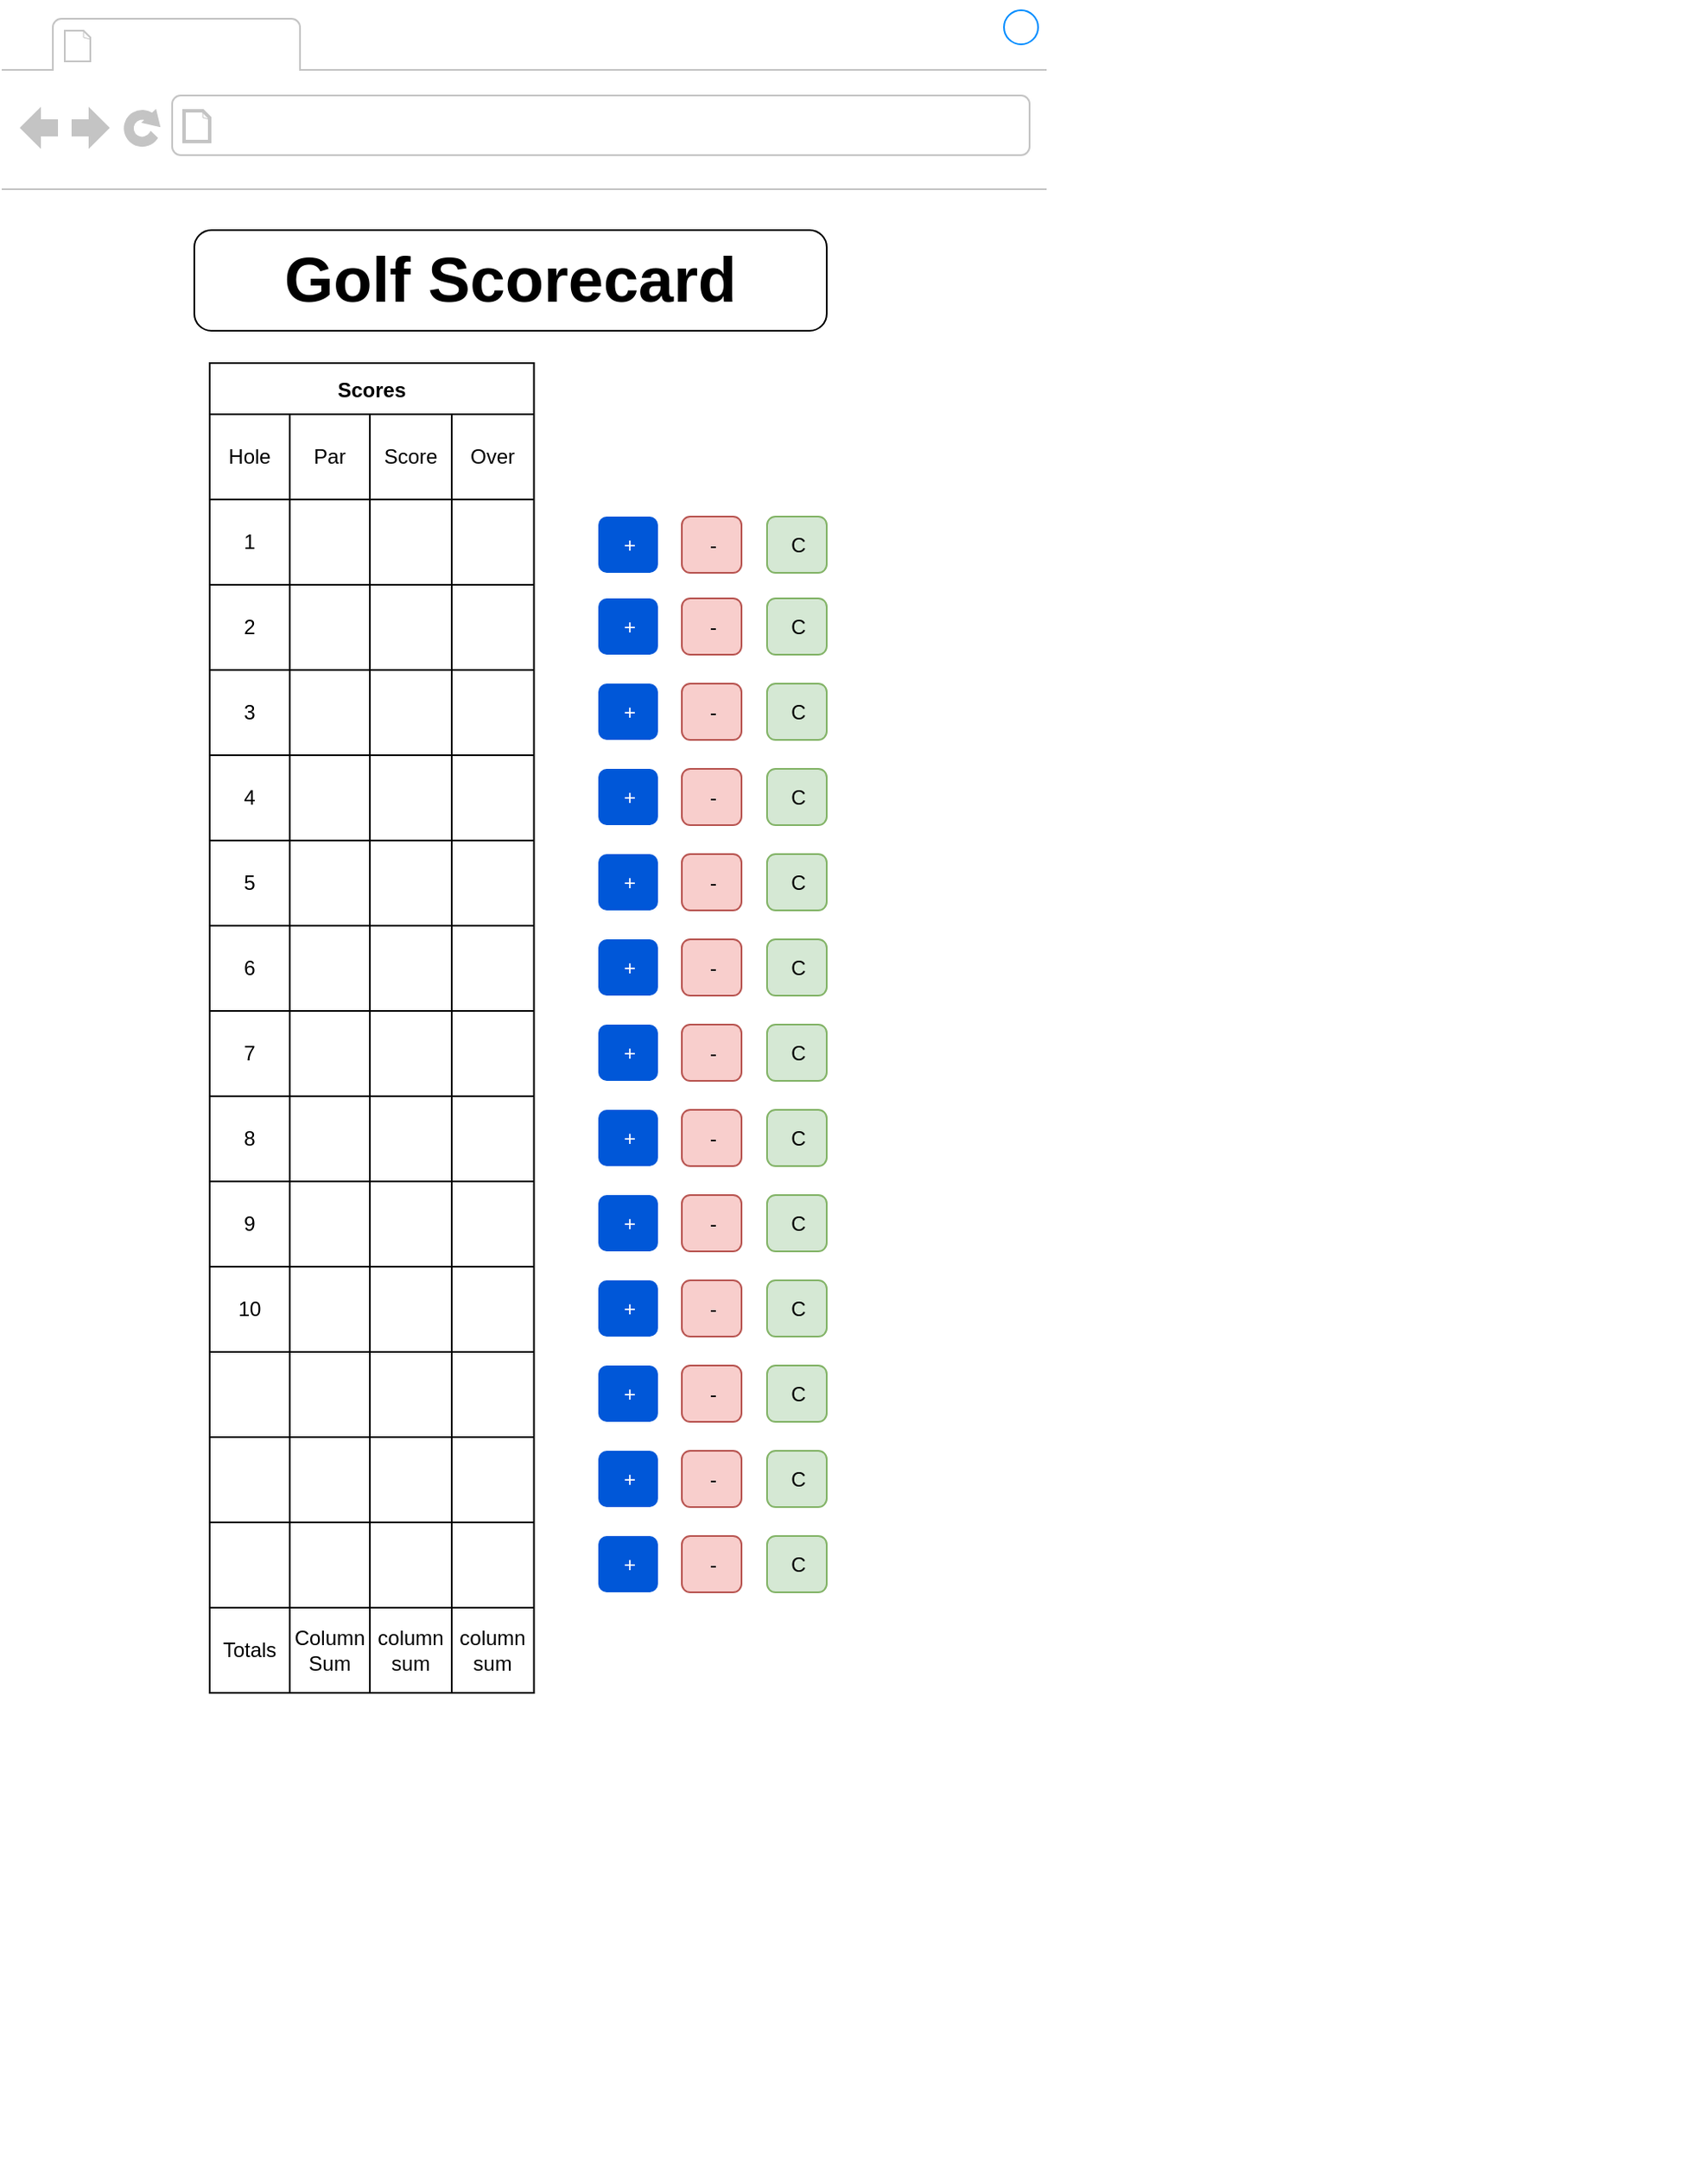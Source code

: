 <mxfile version="15.5.2" type="github"><diagram id="piDafpqhtRUU5qUU-vj8" name="Page-1"><mxGraphModel dx="2889" dy="1150" grid="1" gridSize="10" guides="1" tooltips="1" connect="1" arrows="1" fold="1" page="1" pageScale="1" pageWidth="827" pageHeight="1169" math="0" shadow="0"><root><mxCell id="0"/><mxCell id="1" parent="0"/><mxCell id="8962rQQDY3VNNf6We3Pp-1" value="retlkjlkdfdfsdfsdfsdfsdfsdfsdf" style="strokeWidth=1;shadow=0;dashed=0;align=center;html=1;shape=mxgraph.mockup.containers.browserWindow;rSize=0;strokeColor2=#008cff;strokeColor3=#c4c4c4;mainText=,;recursiveResize=0;strokeColor=#FFFFFF;fontColor=#FFFFFF;" parent="1" vertex="1"><mxGeometry x="-573" y="48" width="613" height="1032" as="geometry"/></mxCell><mxCell id="8962rQQDY3VNNf6We3Pp-36" value="" style="shape=image;html=1;verticalAlign=top;verticalLabelPosition=bottom;labelBackgroundColor=#ffffff;imageAspect=0;aspect=fixed;image=https://cdn3.iconfinder.com/data/icons/peelicons-vol-1/50/LinkedIn-128.png;fillColor=#008CFF;fontSize=13;fontColor=#0066CC;" parent="8962rQQDY3VNNf6We3Pp-1" vertex="1"><mxGeometry x="870" y="1235" width="30" height="30" as="geometry"/></mxCell><mxCell id="8962rQQDY3VNNf6We3Pp-37" value="" style="shape=image;html=1;verticalAlign=top;verticalLabelPosition=bottom;labelBackgroundColor=#ffffff;imageAspect=0;aspect=fixed;image=https://cdn3.iconfinder.com/data/icons/peelicons-vol-1/50/Facebook-128.png;fillColor=#008CFF;fontSize=13;fontColor=#0066CC;" parent="8962rQQDY3VNNf6We3Pp-1" vertex="1"><mxGeometry x="920" y="1235" width="30" height="30" as="geometry"/></mxCell><mxCell id="8962rQQDY3VNNf6We3Pp-38" value="" style="shape=image;html=1;verticalAlign=top;verticalLabelPosition=bottom;labelBackgroundColor=#ffffff;imageAspect=0;aspect=fixed;image=https://cdn3.iconfinder.com/data/icons/peelicons-vol-1/50/Twitter-128.png;fillColor=#008CFF;fontSize=13;fontColor=#0066CC;" parent="8962rQQDY3VNNf6We3Pp-1" vertex="1"><mxGeometry x="970" y="1235" width="30" height="30" as="geometry"/></mxCell><mxCell id="zB7duXIGs6mjrtSok1Mn-2" value="Scores" style="shape=table;startSize=30;container=1;collapsible=0;childLayout=tableLayout;fontStyle=1;align=center;pointerEvents=1;gradientColor=none;labelBorderColor=none;" parent="8962rQQDY3VNNf6We3Pp-1" vertex="1"><mxGeometry x="122" y="212" width="190.25" height="780" as="geometry"/></mxCell><mxCell id="zB7duXIGs6mjrtSok1Mn-3" value="" style="shape=partialRectangle;html=1;whiteSpace=wrap;collapsible=0;dropTarget=0;pointerEvents=0;fillColor=none;top=0;left=0;bottom=0;right=0;points=[[0,0.5],[1,0.5]];portConstraint=eastwest;" parent="zB7duXIGs6mjrtSok1Mn-2" vertex="1"><mxGeometry y="30" width="190.25" height="50" as="geometry"/></mxCell><mxCell id="zB7duXIGs6mjrtSok1Mn-4" value="Hole&lt;br&gt;&lt;span style=&quot;white-space: pre&quot;&gt;&lt;/span&gt;&lt;span style=&quot;white-space: pre&quot;&gt;&lt;/span&gt;&lt;span style=&quot;white-space: pre&quot;&gt;&lt;/span&gt;&lt;span style=&quot;white-space: pre&quot;&gt;&lt;/span&gt;" style="shape=partialRectangle;html=1;whiteSpace=wrap;connectable=0;fillColor=none;top=0;left=0;bottom=0;right=0;overflow=hidden;pointerEvents=1;" parent="zB7duXIGs6mjrtSok1Mn-3" vertex="1"><mxGeometry width="47" height="50" as="geometry"><mxRectangle width="47" height="50" as="alternateBounds"/></mxGeometry></mxCell><mxCell id="zB7duXIGs6mjrtSok1Mn-5" value="Par" style="shape=partialRectangle;html=1;whiteSpace=wrap;connectable=0;fillColor=none;top=0;left=0;bottom=0;right=0;overflow=hidden;pointerEvents=1;" parent="zB7duXIGs6mjrtSok1Mn-3" vertex="1"><mxGeometry x="47" width="47" height="50" as="geometry"><mxRectangle width="47" height="50" as="alternateBounds"/></mxGeometry></mxCell><mxCell id="zB7duXIGs6mjrtSok1Mn-6" value="Score" style="shape=partialRectangle;html=1;whiteSpace=wrap;connectable=0;fillColor=none;top=0;left=0;bottom=0;right=0;overflow=hidden;pointerEvents=1;" parent="zB7duXIGs6mjrtSok1Mn-3" vertex="1"><mxGeometry x="94" width="48" height="50" as="geometry"><mxRectangle width="48" height="50" as="alternateBounds"/></mxGeometry></mxCell><mxCell id="zB7duXIGs6mjrtSok1Mn-70" value="Over" style="shape=partialRectangle;html=1;whiteSpace=wrap;connectable=0;fillColor=none;top=0;left=0;bottom=0;right=0;overflow=hidden;pointerEvents=1;" parent="zB7duXIGs6mjrtSok1Mn-3" vertex="1"><mxGeometry x="142" width="48" height="50" as="geometry"><mxRectangle width="48" height="50" as="alternateBounds"/></mxGeometry></mxCell><mxCell id="zB7duXIGs6mjrtSok1Mn-7" value="" style="shape=partialRectangle;html=1;whiteSpace=wrap;collapsible=0;dropTarget=0;pointerEvents=0;fillColor=none;top=0;left=0;bottom=0;right=0;points=[[0,0.5],[1,0.5]];portConstraint=eastwest;" parent="zB7duXIGs6mjrtSok1Mn-2" vertex="1"><mxGeometry y="80" width="190.25" height="50" as="geometry"/></mxCell><mxCell id="zB7duXIGs6mjrtSok1Mn-8" value="1" style="shape=partialRectangle;html=1;whiteSpace=wrap;connectable=0;fillColor=none;top=0;left=0;bottom=0;right=0;overflow=hidden;pointerEvents=1;" parent="zB7duXIGs6mjrtSok1Mn-7" vertex="1"><mxGeometry width="47" height="50" as="geometry"><mxRectangle width="47" height="50" as="alternateBounds"/></mxGeometry></mxCell><mxCell id="zB7duXIGs6mjrtSok1Mn-9" value="" style="shape=partialRectangle;html=1;whiteSpace=wrap;connectable=0;fillColor=none;top=0;left=0;bottom=0;right=0;overflow=hidden;pointerEvents=1;" parent="zB7duXIGs6mjrtSok1Mn-7" vertex="1"><mxGeometry x="47" width="47" height="50" as="geometry"><mxRectangle width="47" height="50" as="alternateBounds"/></mxGeometry></mxCell><mxCell id="zB7duXIGs6mjrtSok1Mn-10" value="" style="shape=partialRectangle;html=1;whiteSpace=wrap;connectable=0;fillColor=none;top=0;left=0;bottom=0;right=0;overflow=hidden;pointerEvents=1;" parent="zB7duXIGs6mjrtSok1Mn-7" vertex="1"><mxGeometry x="94" width="48" height="50" as="geometry"><mxRectangle width="48" height="50" as="alternateBounds"/></mxGeometry></mxCell><mxCell id="zB7duXIGs6mjrtSok1Mn-71" style="shape=partialRectangle;html=1;whiteSpace=wrap;connectable=0;fillColor=none;top=0;left=0;bottom=0;right=0;overflow=hidden;pointerEvents=1;" parent="zB7duXIGs6mjrtSok1Mn-7" vertex="1"><mxGeometry x="142" width="48" height="50" as="geometry"><mxRectangle width="48" height="50" as="alternateBounds"/></mxGeometry></mxCell><mxCell id="zB7duXIGs6mjrtSok1Mn-11" value="" style="shape=partialRectangle;html=1;whiteSpace=wrap;collapsible=0;dropTarget=0;pointerEvents=0;fillColor=none;top=0;left=0;bottom=0;right=0;points=[[0,0.5],[1,0.5]];portConstraint=eastwest;" parent="zB7duXIGs6mjrtSok1Mn-2" vertex="1"><mxGeometry y="130" width="190.25" height="50" as="geometry"/></mxCell><mxCell id="zB7duXIGs6mjrtSok1Mn-12" value="2" style="shape=partialRectangle;html=1;whiteSpace=wrap;connectable=0;fillColor=none;top=0;left=0;bottom=0;right=0;overflow=hidden;pointerEvents=1;" parent="zB7duXIGs6mjrtSok1Mn-11" vertex="1"><mxGeometry width="47" height="50" as="geometry"><mxRectangle width="47" height="50" as="alternateBounds"/></mxGeometry></mxCell><mxCell id="zB7duXIGs6mjrtSok1Mn-13" value="" style="shape=partialRectangle;html=1;whiteSpace=wrap;connectable=0;fillColor=none;top=0;left=0;bottom=0;right=0;overflow=hidden;pointerEvents=1;" parent="zB7duXIGs6mjrtSok1Mn-11" vertex="1"><mxGeometry x="47" width="47" height="50" as="geometry"><mxRectangle width="47" height="50" as="alternateBounds"/></mxGeometry></mxCell><mxCell id="zB7duXIGs6mjrtSok1Mn-14" value="" style="shape=partialRectangle;html=1;whiteSpace=wrap;connectable=0;fillColor=none;top=0;left=0;bottom=0;right=0;overflow=hidden;pointerEvents=1;" parent="zB7duXIGs6mjrtSok1Mn-11" vertex="1"><mxGeometry x="94" width="48" height="50" as="geometry"><mxRectangle width="48" height="50" as="alternateBounds"/></mxGeometry></mxCell><mxCell id="zB7duXIGs6mjrtSok1Mn-72" style="shape=partialRectangle;html=1;whiteSpace=wrap;connectable=0;fillColor=none;top=0;left=0;bottom=0;right=0;overflow=hidden;pointerEvents=1;" parent="zB7duXIGs6mjrtSok1Mn-11" vertex="1"><mxGeometry x="142" width="48" height="50" as="geometry"><mxRectangle width="48" height="50" as="alternateBounds"/></mxGeometry></mxCell><mxCell id="zB7duXIGs6mjrtSok1Mn-15" style="shape=partialRectangle;html=1;whiteSpace=wrap;collapsible=0;dropTarget=0;pointerEvents=0;fillColor=none;top=0;left=0;bottom=0;right=0;points=[[0,0.5],[1,0.5]];portConstraint=eastwest;" parent="zB7duXIGs6mjrtSok1Mn-2" vertex="1"><mxGeometry y="180" width="190.25" height="50" as="geometry"/></mxCell><mxCell id="zB7duXIGs6mjrtSok1Mn-16" value="3" style="shape=partialRectangle;html=1;whiteSpace=wrap;connectable=0;fillColor=none;top=0;left=0;bottom=0;right=0;overflow=hidden;pointerEvents=1;" parent="zB7duXIGs6mjrtSok1Mn-15" vertex="1"><mxGeometry width="47" height="50" as="geometry"><mxRectangle width="47" height="50" as="alternateBounds"/></mxGeometry></mxCell><mxCell id="zB7duXIGs6mjrtSok1Mn-17" style="shape=partialRectangle;html=1;whiteSpace=wrap;connectable=0;fillColor=none;top=0;left=0;bottom=0;right=0;overflow=hidden;pointerEvents=1;" parent="zB7duXIGs6mjrtSok1Mn-15" vertex="1"><mxGeometry x="47" width="47" height="50" as="geometry"><mxRectangle width="47" height="50" as="alternateBounds"/></mxGeometry></mxCell><mxCell id="zB7duXIGs6mjrtSok1Mn-18" style="shape=partialRectangle;html=1;whiteSpace=wrap;connectable=0;fillColor=none;top=0;left=0;bottom=0;right=0;overflow=hidden;pointerEvents=1;" parent="zB7duXIGs6mjrtSok1Mn-15" vertex="1"><mxGeometry x="94" width="48" height="50" as="geometry"><mxRectangle width="48" height="50" as="alternateBounds"/></mxGeometry></mxCell><mxCell id="zB7duXIGs6mjrtSok1Mn-73" style="shape=partialRectangle;html=1;whiteSpace=wrap;connectable=0;fillColor=none;top=0;left=0;bottom=0;right=0;overflow=hidden;pointerEvents=1;" parent="zB7duXIGs6mjrtSok1Mn-15" vertex="1"><mxGeometry x="142" width="48" height="50" as="geometry"><mxRectangle width="48" height="50" as="alternateBounds"/></mxGeometry></mxCell><mxCell id="zB7duXIGs6mjrtSok1Mn-19" style="shape=partialRectangle;html=1;whiteSpace=wrap;collapsible=0;dropTarget=0;pointerEvents=0;fillColor=none;top=0;left=0;bottom=0;right=0;points=[[0,0.5],[1,0.5]];portConstraint=eastwest;" parent="zB7duXIGs6mjrtSok1Mn-2" vertex="1"><mxGeometry y="230" width="190.25" height="50" as="geometry"/></mxCell><mxCell id="zB7duXIGs6mjrtSok1Mn-20" value="4" style="shape=partialRectangle;html=1;whiteSpace=wrap;connectable=0;fillColor=none;top=0;left=0;bottom=0;right=0;overflow=hidden;pointerEvents=1;" parent="zB7duXIGs6mjrtSok1Mn-19" vertex="1"><mxGeometry width="47" height="50" as="geometry"><mxRectangle width="47" height="50" as="alternateBounds"/></mxGeometry></mxCell><mxCell id="zB7duXIGs6mjrtSok1Mn-21" style="shape=partialRectangle;html=1;whiteSpace=wrap;connectable=0;fillColor=none;top=0;left=0;bottom=0;right=0;overflow=hidden;pointerEvents=1;" parent="zB7duXIGs6mjrtSok1Mn-19" vertex="1"><mxGeometry x="47" width="47" height="50" as="geometry"><mxRectangle width="47" height="50" as="alternateBounds"/></mxGeometry></mxCell><mxCell id="zB7duXIGs6mjrtSok1Mn-22" style="shape=partialRectangle;html=1;whiteSpace=wrap;connectable=0;fillColor=none;top=0;left=0;bottom=0;right=0;overflow=hidden;pointerEvents=1;" parent="zB7duXIGs6mjrtSok1Mn-19" vertex="1"><mxGeometry x="94" width="48" height="50" as="geometry"><mxRectangle width="48" height="50" as="alternateBounds"/></mxGeometry></mxCell><mxCell id="zB7duXIGs6mjrtSok1Mn-74" style="shape=partialRectangle;html=1;whiteSpace=wrap;connectable=0;fillColor=none;top=0;left=0;bottom=0;right=0;overflow=hidden;pointerEvents=1;" parent="zB7duXIGs6mjrtSok1Mn-19" vertex="1"><mxGeometry x="142" width="48" height="50" as="geometry"><mxRectangle width="48" height="50" as="alternateBounds"/></mxGeometry></mxCell><mxCell id="zB7duXIGs6mjrtSok1Mn-23" style="shape=partialRectangle;html=1;whiteSpace=wrap;collapsible=0;dropTarget=0;pointerEvents=0;fillColor=none;top=0;left=0;bottom=0;right=0;points=[[0,0.5],[1,0.5]];portConstraint=eastwest;" parent="zB7duXIGs6mjrtSok1Mn-2" vertex="1"><mxGeometry y="280" width="190.25" height="50" as="geometry"/></mxCell><mxCell id="zB7duXIGs6mjrtSok1Mn-24" value="5" style="shape=partialRectangle;html=1;whiteSpace=wrap;connectable=0;fillColor=none;top=0;left=0;bottom=0;right=0;overflow=hidden;pointerEvents=1;" parent="zB7duXIGs6mjrtSok1Mn-23" vertex="1"><mxGeometry width="47" height="50" as="geometry"><mxRectangle width="47" height="50" as="alternateBounds"/></mxGeometry></mxCell><mxCell id="zB7duXIGs6mjrtSok1Mn-25" style="shape=partialRectangle;html=1;whiteSpace=wrap;connectable=0;fillColor=none;top=0;left=0;bottom=0;right=0;overflow=hidden;pointerEvents=1;" parent="zB7duXIGs6mjrtSok1Mn-23" vertex="1"><mxGeometry x="47" width="47" height="50" as="geometry"><mxRectangle width="47" height="50" as="alternateBounds"/></mxGeometry></mxCell><mxCell id="zB7duXIGs6mjrtSok1Mn-26" style="shape=partialRectangle;html=1;whiteSpace=wrap;connectable=0;fillColor=none;top=0;left=0;bottom=0;right=0;overflow=hidden;pointerEvents=1;" parent="zB7duXIGs6mjrtSok1Mn-23" vertex="1"><mxGeometry x="94" width="48" height="50" as="geometry"><mxRectangle width="48" height="50" as="alternateBounds"/></mxGeometry></mxCell><mxCell id="zB7duXIGs6mjrtSok1Mn-75" style="shape=partialRectangle;html=1;whiteSpace=wrap;connectable=0;fillColor=none;top=0;left=0;bottom=0;right=0;overflow=hidden;pointerEvents=1;" parent="zB7duXIGs6mjrtSok1Mn-23" vertex="1"><mxGeometry x="142" width="48" height="50" as="geometry"><mxRectangle width="48" height="50" as="alternateBounds"/></mxGeometry></mxCell><mxCell id="zB7duXIGs6mjrtSok1Mn-27" style="shape=partialRectangle;html=1;whiteSpace=wrap;collapsible=0;dropTarget=0;pointerEvents=0;fillColor=none;top=0;left=0;bottom=0;right=0;points=[[0,0.5],[1,0.5]];portConstraint=eastwest;" parent="zB7duXIGs6mjrtSok1Mn-2" vertex="1"><mxGeometry y="330" width="190.25" height="50" as="geometry"/></mxCell><mxCell id="zB7duXIGs6mjrtSok1Mn-28" value="6" style="shape=partialRectangle;html=1;whiteSpace=wrap;connectable=0;fillColor=none;top=0;left=0;bottom=0;right=0;overflow=hidden;pointerEvents=1;" parent="zB7duXIGs6mjrtSok1Mn-27" vertex="1"><mxGeometry width="47" height="50" as="geometry"><mxRectangle width="47" height="50" as="alternateBounds"/></mxGeometry></mxCell><mxCell id="zB7duXIGs6mjrtSok1Mn-29" style="shape=partialRectangle;html=1;whiteSpace=wrap;connectable=0;fillColor=none;top=0;left=0;bottom=0;right=0;overflow=hidden;pointerEvents=1;" parent="zB7duXIGs6mjrtSok1Mn-27" vertex="1"><mxGeometry x="47" width="47" height="50" as="geometry"><mxRectangle width="47" height="50" as="alternateBounds"/></mxGeometry></mxCell><mxCell id="zB7duXIGs6mjrtSok1Mn-30" style="shape=partialRectangle;html=1;whiteSpace=wrap;connectable=0;fillColor=none;top=0;left=0;bottom=0;right=0;overflow=hidden;pointerEvents=1;" parent="zB7duXIGs6mjrtSok1Mn-27" vertex="1"><mxGeometry x="94" width="48" height="50" as="geometry"><mxRectangle width="48" height="50" as="alternateBounds"/></mxGeometry></mxCell><mxCell id="zB7duXIGs6mjrtSok1Mn-76" style="shape=partialRectangle;html=1;whiteSpace=wrap;connectable=0;fillColor=none;top=0;left=0;bottom=0;right=0;overflow=hidden;pointerEvents=1;" parent="zB7duXIGs6mjrtSok1Mn-27" vertex="1"><mxGeometry x="142" width="48" height="50" as="geometry"><mxRectangle width="48" height="50" as="alternateBounds"/></mxGeometry></mxCell><mxCell id="zB7duXIGs6mjrtSok1Mn-31" style="shape=partialRectangle;html=1;whiteSpace=wrap;collapsible=0;dropTarget=0;pointerEvents=0;fillColor=none;top=0;left=0;bottom=0;right=0;points=[[0,0.5],[1,0.5]];portConstraint=eastwest;" parent="zB7duXIGs6mjrtSok1Mn-2" vertex="1"><mxGeometry y="380" width="190.25" height="50" as="geometry"/></mxCell><mxCell id="zB7duXIGs6mjrtSok1Mn-32" value="7" style="shape=partialRectangle;html=1;whiteSpace=wrap;connectable=0;fillColor=none;top=0;left=0;bottom=0;right=0;overflow=hidden;pointerEvents=1;" parent="zB7duXIGs6mjrtSok1Mn-31" vertex="1"><mxGeometry width="47" height="50" as="geometry"><mxRectangle width="47" height="50" as="alternateBounds"/></mxGeometry></mxCell><mxCell id="zB7duXIGs6mjrtSok1Mn-33" style="shape=partialRectangle;html=1;whiteSpace=wrap;connectable=0;fillColor=none;top=0;left=0;bottom=0;right=0;overflow=hidden;pointerEvents=1;" parent="zB7duXIGs6mjrtSok1Mn-31" vertex="1"><mxGeometry x="47" width="47" height="50" as="geometry"><mxRectangle width="47" height="50" as="alternateBounds"/></mxGeometry></mxCell><mxCell id="zB7duXIGs6mjrtSok1Mn-34" style="shape=partialRectangle;html=1;whiteSpace=wrap;connectable=0;fillColor=none;top=0;left=0;bottom=0;right=0;overflow=hidden;pointerEvents=1;" parent="zB7duXIGs6mjrtSok1Mn-31" vertex="1"><mxGeometry x="94" width="48" height="50" as="geometry"><mxRectangle width="48" height="50" as="alternateBounds"/></mxGeometry></mxCell><mxCell id="zB7duXIGs6mjrtSok1Mn-77" style="shape=partialRectangle;html=1;whiteSpace=wrap;connectable=0;fillColor=none;top=0;left=0;bottom=0;right=0;overflow=hidden;pointerEvents=1;" parent="zB7duXIGs6mjrtSok1Mn-31" vertex="1"><mxGeometry x="142" width="48" height="50" as="geometry"><mxRectangle width="48" height="50" as="alternateBounds"/></mxGeometry></mxCell><mxCell id="zB7duXIGs6mjrtSok1Mn-35" style="shape=partialRectangle;html=1;whiteSpace=wrap;collapsible=0;dropTarget=0;pointerEvents=0;fillColor=none;top=0;left=0;bottom=0;right=0;points=[[0,0.5],[1,0.5]];portConstraint=eastwest;" parent="zB7duXIGs6mjrtSok1Mn-2" vertex="1"><mxGeometry y="430" width="190.25" height="50" as="geometry"/></mxCell><mxCell id="zB7duXIGs6mjrtSok1Mn-36" value="8" style="shape=partialRectangle;html=1;whiteSpace=wrap;connectable=0;fillColor=none;top=0;left=0;bottom=0;right=0;overflow=hidden;pointerEvents=1;" parent="zB7duXIGs6mjrtSok1Mn-35" vertex="1"><mxGeometry width="47" height="50" as="geometry"><mxRectangle width="47" height="50" as="alternateBounds"/></mxGeometry></mxCell><mxCell id="zB7duXIGs6mjrtSok1Mn-37" style="shape=partialRectangle;html=1;whiteSpace=wrap;connectable=0;fillColor=none;top=0;left=0;bottom=0;right=0;overflow=hidden;pointerEvents=1;" parent="zB7duXIGs6mjrtSok1Mn-35" vertex="1"><mxGeometry x="47" width="47" height="50" as="geometry"><mxRectangle width="47" height="50" as="alternateBounds"/></mxGeometry></mxCell><mxCell id="zB7duXIGs6mjrtSok1Mn-38" style="shape=partialRectangle;html=1;whiteSpace=wrap;connectable=0;fillColor=none;top=0;left=0;bottom=0;right=0;overflow=hidden;pointerEvents=1;" parent="zB7duXIGs6mjrtSok1Mn-35" vertex="1"><mxGeometry x="94" width="48" height="50" as="geometry"><mxRectangle width="48" height="50" as="alternateBounds"/></mxGeometry></mxCell><mxCell id="zB7duXIGs6mjrtSok1Mn-78" style="shape=partialRectangle;html=1;whiteSpace=wrap;connectable=0;fillColor=none;top=0;left=0;bottom=0;right=0;overflow=hidden;pointerEvents=1;" parent="zB7duXIGs6mjrtSok1Mn-35" vertex="1"><mxGeometry x="142" width="48" height="50" as="geometry"><mxRectangle width="48" height="50" as="alternateBounds"/></mxGeometry></mxCell><mxCell id="zB7duXIGs6mjrtSok1Mn-39" style="shape=partialRectangle;html=1;whiteSpace=wrap;collapsible=0;dropTarget=0;pointerEvents=0;fillColor=none;top=0;left=0;bottom=0;right=0;points=[[0,0.5],[1,0.5]];portConstraint=eastwest;" parent="zB7duXIGs6mjrtSok1Mn-2" vertex="1"><mxGeometry y="480" width="190.25" height="50" as="geometry"/></mxCell><mxCell id="zB7duXIGs6mjrtSok1Mn-40" value="9" style="shape=partialRectangle;html=1;whiteSpace=wrap;connectable=0;fillColor=none;top=0;left=0;bottom=0;right=0;overflow=hidden;pointerEvents=1;" parent="zB7duXIGs6mjrtSok1Mn-39" vertex="1"><mxGeometry width="47" height="50" as="geometry"><mxRectangle width="47" height="50" as="alternateBounds"/></mxGeometry></mxCell><mxCell id="zB7duXIGs6mjrtSok1Mn-41" style="shape=partialRectangle;html=1;whiteSpace=wrap;connectable=0;fillColor=none;top=0;left=0;bottom=0;right=0;overflow=hidden;pointerEvents=1;" parent="zB7duXIGs6mjrtSok1Mn-39" vertex="1"><mxGeometry x="47" width="47" height="50" as="geometry"><mxRectangle width="47" height="50" as="alternateBounds"/></mxGeometry></mxCell><mxCell id="zB7duXIGs6mjrtSok1Mn-42" style="shape=partialRectangle;html=1;whiteSpace=wrap;connectable=0;fillColor=none;top=0;left=0;bottom=0;right=0;overflow=hidden;pointerEvents=1;" parent="zB7duXIGs6mjrtSok1Mn-39" vertex="1"><mxGeometry x="94" width="48" height="50" as="geometry"><mxRectangle width="48" height="50" as="alternateBounds"/></mxGeometry></mxCell><mxCell id="zB7duXIGs6mjrtSok1Mn-79" style="shape=partialRectangle;html=1;whiteSpace=wrap;connectable=0;fillColor=none;top=0;left=0;bottom=0;right=0;overflow=hidden;pointerEvents=1;" parent="zB7duXIGs6mjrtSok1Mn-39" vertex="1"><mxGeometry x="142" width="48" height="50" as="geometry"><mxRectangle width="48" height="50" as="alternateBounds"/></mxGeometry></mxCell><mxCell id="zB7duXIGs6mjrtSok1Mn-43" style="shape=partialRectangle;html=1;whiteSpace=wrap;collapsible=0;dropTarget=0;pointerEvents=0;fillColor=none;top=0;left=0;bottom=0;right=0;points=[[0,0.5],[1,0.5]];portConstraint=eastwest;" parent="zB7duXIGs6mjrtSok1Mn-2" vertex="1"><mxGeometry y="530" width="190.25" height="50" as="geometry"/></mxCell><mxCell id="zB7duXIGs6mjrtSok1Mn-44" value="10" style="shape=partialRectangle;html=1;whiteSpace=wrap;connectable=0;fillColor=none;top=0;left=0;bottom=0;right=0;overflow=hidden;pointerEvents=1;" parent="zB7duXIGs6mjrtSok1Mn-43" vertex="1"><mxGeometry width="47" height="50" as="geometry"><mxRectangle width="47" height="50" as="alternateBounds"/></mxGeometry></mxCell><mxCell id="zB7duXIGs6mjrtSok1Mn-45" style="shape=partialRectangle;html=1;whiteSpace=wrap;connectable=0;fillColor=none;top=0;left=0;bottom=0;right=0;overflow=hidden;pointerEvents=1;" parent="zB7duXIGs6mjrtSok1Mn-43" vertex="1"><mxGeometry x="47" width="47" height="50" as="geometry"><mxRectangle width="47" height="50" as="alternateBounds"/></mxGeometry></mxCell><mxCell id="zB7duXIGs6mjrtSok1Mn-46" style="shape=partialRectangle;html=1;whiteSpace=wrap;connectable=0;fillColor=none;top=0;left=0;bottom=0;right=0;overflow=hidden;pointerEvents=1;" parent="zB7duXIGs6mjrtSok1Mn-43" vertex="1"><mxGeometry x="94" width="48" height="50" as="geometry"><mxRectangle width="48" height="50" as="alternateBounds"/></mxGeometry></mxCell><mxCell id="zB7duXIGs6mjrtSok1Mn-80" style="shape=partialRectangle;html=1;whiteSpace=wrap;connectable=0;fillColor=none;top=0;left=0;bottom=0;right=0;overflow=hidden;pointerEvents=1;" parent="zB7duXIGs6mjrtSok1Mn-43" vertex="1"><mxGeometry x="142" width="48" height="50" as="geometry"><mxRectangle width="48" height="50" as="alternateBounds"/></mxGeometry></mxCell><mxCell id="zB7duXIGs6mjrtSok1Mn-47" style="shape=partialRectangle;html=1;whiteSpace=wrap;collapsible=0;dropTarget=0;pointerEvents=0;fillColor=none;top=0;left=0;bottom=0;right=0;points=[[0,0.5],[1,0.5]];portConstraint=eastwest;" parent="zB7duXIGs6mjrtSok1Mn-2" vertex="1"><mxGeometry y="580" width="190.25" height="50" as="geometry"/></mxCell><mxCell id="zB7duXIGs6mjrtSok1Mn-48" style="shape=partialRectangle;html=1;whiteSpace=wrap;connectable=0;fillColor=none;top=0;left=0;bottom=0;right=0;overflow=hidden;pointerEvents=1;" parent="zB7duXIGs6mjrtSok1Mn-47" vertex="1"><mxGeometry width="47" height="50" as="geometry"><mxRectangle width="47" height="50" as="alternateBounds"/></mxGeometry></mxCell><mxCell id="zB7duXIGs6mjrtSok1Mn-49" style="shape=partialRectangle;html=1;whiteSpace=wrap;connectable=0;fillColor=none;top=0;left=0;bottom=0;right=0;overflow=hidden;pointerEvents=1;" parent="zB7duXIGs6mjrtSok1Mn-47" vertex="1"><mxGeometry x="47" width="47" height="50" as="geometry"><mxRectangle width="47" height="50" as="alternateBounds"/></mxGeometry></mxCell><mxCell id="zB7duXIGs6mjrtSok1Mn-50" style="shape=partialRectangle;html=1;whiteSpace=wrap;connectable=0;fillColor=none;top=0;left=0;bottom=0;right=0;overflow=hidden;pointerEvents=1;" parent="zB7duXIGs6mjrtSok1Mn-47" vertex="1"><mxGeometry x="94" width="48" height="50" as="geometry"><mxRectangle width="48" height="50" as="alternateBounds"/></mxGeometry></mxCell><mxCell id="zB7duXIGs6mjrtSok1Mn-81" style="shape=partialRectangle;html=1;whiteSpace=wrap;connectable=0;fillColor=none;top=0;left=0;bottom=0;right=0;overflow=hidden;pointerEvents=1;" parent="zB7duXIGs6mjrtSok1Mn-47" vertex="1"><mxGeometry x="142" width="48" height="50" as="geometry"><mxRectangle width="48" height="50" as="alternateBounds"/></mxGeometry></mxCell><mxCell id="zB7duXIGs6mjrtSok1Mn-51" style="shape=partialRectangle;html=1;whiteSpace=wrap;collapsible=0;dropTarget=0;pointerEvents=0;fillColor=none;top=0;left=0;bottom=0;right=0;points=[[0,0.5],[1,0.5]];portConstraint=eastwest;" parent="zB7duXIGs6mjrtSok1Mn-2" vertex="1"><mxGeometry y="630" width="190.25" height="50" as="geometry"/></mxCell><mxCell id="zB7duXIGs6mjrtSok1Mn-52" style="shape=partialRectangle;html=1;whiteSpace=wrap;connectable=0;fillColor=none;top=0;left=0;bottom=0;right=0;overflow=hidden;pointerEvents=1;" parent="zB7duXIGs6mjrtSok1Mn-51" vertex="1"><mxGeometry width="47" height="50" as="geometry"><mxRectangle width="47" height="50" as="alternateBounds"/></mxGeometry></mxCell><mxCell id="zB7duXIGs6mjrtSok1Mn-53" style="shape=partialRectangle;html=1;whiteSpace=wrap;connectable=0;fillColor=none;top=0;left=0;bottom=0;right=0;overflow=hidden;pointerEvents=1;" parent="zB7duXIGs6mjrtSok1Mn-51" vertex="1"><mxGeometry x="47" width="47" height="50" as="geometry"><mxRectangle width="47" height="50" as="alternateBounds"/></mxGeometry></mxCell><mxCell id="zB7duXIGs6mjrtSok1Mn-54" style="shape=partialRectangle;html=1;whiteSpace=wrap;connectable=0;fillColor=none;top=0;left=0;bottom=0;right=0;overflow=hidden;pointerEvents=1;" parent="zB7duXIGs6mjrtSok1Mn-51" vertex="1"><mxGeometry x="94" width="48" height="50" as="geometry"><mxRectangle width="48" height="50" as="alternateBounds"/></mxGeometry></mxCell><mxCell id="zB7duXIGs6mjrtSok1Mn-82" style="shape=partialRectangle;html=1;whiteSpace=wrap;connectable=0;fillColor=none;top=0;left=0;bottom=0;right=0;overflow=hidden;pointerEvents=1;" parent="zB7duXIGs6mjrtSok1Mn-51" vertex="1"><mxGeometry x="142" width="48" height="50" as="geometry"><mxRectangle width="48" height="50" as="alternateBounds"/></mxGeometry></mxCell><mxCell id="zB7duXIGs6mjrtSok1Mn-55" style="shape=partialRectangle;html=1;whiteSpace=wrap;collapsible=0;dropTarget=0;pointerEvents=0;fillColor=none;top=0;left=0;bottom=0;right=0;points=[[0,0.5],[1,0.5]];portConstraint=eastwest;" parent="zB7duXIGs6mjrtSok1Mn-2" vertex="1"><mxGeometry y="680" width="190.25" height="50" as="geometry"/></mxCell><mxCell id="zB7duXIGs6mjrtSok1Mn-56" style="shape=partialRectangle;html=1;whiteSpace=wrap;connectable=0;fillColor=none;top=0;left=0;bottom=0;right=0;overflow=hidden;pointerEvents=1;" parent="zB7duXIGs6mjrtSok1Mn-55" vertex="1"><mxGeometry width="47" height="50" as="geometry"><mxRectangle width="47" height="50" as="alternateBounds"/></mxGeometry></mxCell><mxCell id="zB7duXIGs6mjrtSok1Mn-57" style="shape=partialRectangle;html=1;whiteSpace=wrap;connectable=0;fillColor=none;top=0;left=0;bottom=0;right=0;overflow=hidden;pointerEvents=1;" parent="zB7duXIGs6mjrtSok1Mn-55" vertex="1"><mxGeometry x="47" width="47" height="50" as="geometry"><mxRectangle width="47" height="50" as="alternateBounds"/></mxGeometry></mxCell><mxCell id="zB7duXIGs6mjrtSok1Mn-58" style="shape=partialRectangle;html=1;whiteSpace=wrap;connectable=0;fillColor=none;top=0;left=0;bottom=0;right=0;overflow=hidden;pointerEvents=1;" parent="zB7duXIGs6mjrtSok1Mn-55" vertex="1"><mxGeometry x="94" width="48" height="50" as="geometry"><mxRectangle width="48" height="50" as="alternateBounds"/></mxGeometry></mxCell><mxCell id="zB7duXIGs6mjrtSok1Mn-83" style="shape=partialRectangle;html=1;whiteSpace=wrap;connectable=0;fillColor=none;top=0;left=0;bottom=0;right=0;overflow=hidden;pointerEvents=1;" parent="zB7duXIGs6mjrtSok1Mn-55" vertex="1"><mxGeometry x="142" width="48" height="50" as="geometry"><mxRectangle width="48" height="50" as="alternateBounds"/></mxGeometry></mxCell><mxCell id="zB7duXIGs6mjrtSok1Mn-59" style="shape=partialRectangle;html=1;whiteSpace=wrap;collapsible=0;dropTarget=0;pointerEvents=0;fillColor=none;top=0;left=0;bottom=0;right=0;points=[[0,0.5],[1,0.5]];portConstraint=eastwest;" parent="zB7duXIGs6mjrtSok1Mn-2" vertex="1"><mxGeometry y="730" width="190.25" height="50" as="geometry"/></mxCell><mxCell id="zB7duXIGs6mjrtSok1Mn-60" value="Totals" style="shape=partialRectangle;html=1;whiteSpace=wrap;connectable=0;fillColor=none;top=0;left=0;bottom=0;right=0;overflow=hidden;pointerEvents=1;" parent="zB7duXIGs6mjrtSok1Mn-59" vertex="1"><mxGeometry width="47" height="50" as="geometry"><mxRectangle width="47" height="50" as="alternateBounds"/></mxGeometry></mxCell><mxCell id="zB7duXIGs6mjrtSok1Mn-61" value="Column Sum" style="shape=partialRectangle;html=1;whiteSpace=wrap;connectable=0;fillColor=none;top=0;left=0;bottom=0;right=0;overflow=hidden;pointerEvents=1;" parent="zB7duXIGs6mjrtSok1Mn-59" vertex="1"><mxGeometry x="47" width="47" height="50" as="geometry"><mxRectangle width="47" height="50" as="alternateBounds"/></mxGeometry></mxCell><mxCell id="zB7duXIGs6mjrtSok1Mn-62" value="column sum" style="shape=partialRectangle;html=1;whiteSpace=wrap;connectable=0;fillColor=none;top=0;left=0;bottom=0;right=0;overflow=hidden;pointerEvents=1;" parent="zB7duXIGs6mjrtSok1Mn-59" vertex="1"><mxGeometry x="94" width="48" height="50" as="geometry"><mxRectangle width="48" height="50" as="alternateBounds"/></mxGeometry></mxCell><mxCell id="zB7duXIGs6mjrtSok1Mn-84" value="column sum" style="shape=partialRectangle;html=1;whiteSpace=wrap;connectable=0;fillColor=none;top=0;left=0;bottom=0;right=0;overflow=hidden;pointerEvents=1;" parent="zB7duXIGs6mjrtSok1Mn-59" vertex="1"><mxGeometry x="142" width="48" height="50" as="geometry"><mxRectangle width="48" height="50" as="alternateBounds"/></mxGeometry></mxCell><mxCell id="zB7duXIGs6mjrtSok1Mn-116" value="+" style="rounded=1;fillColor=#0057D8;strokeColor=none;html=1;fontColor=#ffffff;align=center;verticalAlign=middle;fontStyle=0;fontSize=12;sketch=0;labelBorderColor=none;" parent="8962rQQDY3VNNf6We3Pp-1" vertex="1"><mxGeometry x="350" y="302" width="35" height="33" as="geometry"/></mxCell><mxCell id="zB7duXIGs6mjrtSok1Mn-118" value="+" style="rounded=1;fillColor=#0057D8;strokeColor=none;html=1;fontColor=#ffffff;align=center;verticalAlign=middle;fontStyle=0;fontSize=12;sketch=0;labelBorderColor=none;" parent="8962rQQDY3VNNf6We3Pp-1" vertex="1"><mxGeometry x="350" y="350" width="35" height="33" as="geometry"/></mxCell><mxCell id="zB7duXIGs6mjrtSok1Mn-119" value="+" style="rounded=1;fillColor=#0057D8;strokeColor=none;html=1;fontColor=#ffffff;align=center;verticalAlign=middle;fontStyle=0;fontSize=12;sketch=0;labelBorderColor=none;" parent="8962rQQDY3VNNf6We3Pp-1" vertex="1"><mxGeometry x="350" y="450" width="35" height="33" as="geometry"/></mxCell><mxCell id="zB7duXIGs6mjrtSok1Mn-120" value="+" style="rounded=1;fillColor=#0057D8;strokeColor=none;html=1;fontColor=#ffffff;align=center;verticalAlign=middle;fontStyle=0;fontSize=12;sketch=0;labelBorderColor=none;" parent="8962rQQDY3VNNf6We3Pp-1" vertex="1"><mxGeometry x="350" y="400" width="35" height="33" as="geometry"/></mxCell><mxCell id="zB7duXIGs6mjrtSok1Mn-121" value="+" style="rounded=1;fillColor=#0057D8;strokeColor=none;html=1;fontColor=#ffffff;align=center;verticalAlign=middle;fontStyle=0;fontSize=12;sketch=0;labelBorderColor=none;" parent="8962rQQDY3VNNf6We3Pp-1" vertex="1"><mxGeometry x="350" y="500" width="35" height="33" as="geometry"/></mxCell><mxCell id="zB7duXIGs6mjrtSok1Mn-123" value="+" style="rounded=1;fillColor=#0057D8;strokeColor=none;html=1;fontColor=#ffffff;align=center;verticalAlign=middle;fontStyle=0;fontSize=12;sketch=0;labelBorderColor=none;" parent="8962rQQDY3VNNf6We3Pp-1" vertex="1"><mxGeometry x="350" y="550" width="35" height="33" as="geometry"/></mxCell><mxCell id="zB7duXIGs6mjrtSok1Mn-124" value="+" style="rounded=1;fillColor=#0057D8;strokeColor=none;html=1;fontColor=#ffffff;align=center;verticalAlign=middle;fontStyle=0;fontSize=12;sketch=0;labelBorderColor=none;" parent="8962rQQDY3VNNf6We3Pp-1" vertex="1"><mxGeometry x="350" y="600" width="35" height="33" as="geometry"/></mxCell><mxCell id="zB7duXIGs6mjrtSok1Mn-125" value="+" style="rounded=1;fillColor=#0057D8;strokeColor=none;html=1;fontColor=#ffffff;align=center;verticalAlign=middle;fontStyle=0;fontSize=12;sketch=0;labelBorderColor=none;" parent="8962rQQDY3VNNf6We3Pp-1" vertex="1"><mxGeometry x="350" y="650" width="35" height="33" as="geometry"/></mxCell><mxCell id="zB7duXIGs6mjrtSok1Mn-126" value="+" style="rounded=1;fillColor=#0057D8;strokeColor=none;html=1;fontColor=#ffffff;align=center;verticalAlign=middle;fontStyle=0;fontSize=12;sketch=0;labelBorderColor=none;" parent="8962rQQDY3VNNf6We3Pp-1" vertex="1"><mxGeometry x="350" y="700" width="35" height="33" as="geometry"/></mxCell><mxCell id="zB7duXIGs6mjrtSok1Mn-127" value="+" style="rounded=1;fillColor=#0057D8;strokeColor=none;html=1;fontColor=#ffffff;align=center;verticalAlign=middle;fontStyle=0;fontSize=12;sketch=0;labelBorderColor=none;" parent="8962rQQDY3VNNf6We3Pp-1" vertex="1"><mxGeometry x="350" y="750" width="35" height="33" as="geometry"/></mxCell><mxCell id="zB7duXIGs6mjrtSok1Mn-128" value="+" style="rounded=1;fillColor=#0057D8;strokeColor=none;html=1;fontColor=#ffffff;align=center;verticalAlign=middle;fontStyle=0;fontSize=12;sketch=0;labelBorderColor=none;" parent="8962rQQDY3VNNf6We3Pp-1" vertex="1"><mxGeometry x="350" y="800" width="35" height="33" as="geometry"/></mxCell><mxCell id="zB7duXIGs6mjrtSok1Mn-129" value="+" style="rounded=1;fillColor=#0057D8;strokeColor=none;html=1;fontColor=#ffffff;align=center;verticalAlign=middle;fontStyle=0;fontSize=12;sketch=0;labelBorderColor=none;" parent="8962rQQDY3VNNf6We3Pp-1" vertex="1"><mxGeometry x="350" y="850" width="35" height="33" as="geometry"/></mxCell><mxCell id="zB7duXIGs6mjrtSok1Mn-130" value="+" style="rounded=1;fillColor=#0057D8;strokeColor=none;html=1;fontColor=#ffffff;align=center;verticalAlign=middle;fontStyle=0;fontSize=12;sketch=0;labelBorderColor=none;" parent="8962rQQDY3VNNf6We3Pp-1" vertex="1"><mxGeometry x="350" y="900" width="35" height="33" as="geometry"/></mxCell><mxCell id="zB7duXIGs6mjrtSok1Mn-131" value="-" style="rounded=1;fillColor=#f8cecc;strokeColor=#b85450;html=1;align=center;verticalAlign=middle;fontStyle=0;fontSize=12;sketch=0;labelBorderColor=none;" parent="8962rQQDY3VNNf6We3Pp-1" vertex="1"><mxGeometry x="399" y="302" width="35" height="33" as="geometry"/></mxCell><mxCell id="zB7duXIGs6mjrtSok1Mn-132" value="-" style="rounded=1;fillColor=#f8cecc;strokeColor=#b85450;html=1;align=center;verticalAlign=middle;fontStyle=0;fontSize=12;sketch=0;labelBorderColor=none;" parent="8962rQQDY3VNNf6We3Pp-1" vertex="1"><mxGeometry x="399" y="350" width="35" height="33" as="geometry"/></mxCell><mxCell id="zB7duXIGs6mjrtSok1Mn-133" value="-" style="rounded=1;fillColor=#f8cecc;strokeColor=#b85450;html=1;align=center;verticalAlign=middle;fontStyle=0;fontSize=12;sketch=0;labelBorderColor=none;" parent="8962rQQDY3VNNf6We3Pp-1" vertex="1"><mxGeometry x="399" y="400" width="35" height="33" as="geometry"/></mxCell><mxCell id="zB7duXIGs6mjrtSok1Mn-134" value="-" style="rounded=1;fillColor=#f8cecc;strokeColor=#b85450;html=1;align=center;verticalAlign=middle;fontStyle=0;fontSize=12;sketch=0;labelBorderColor=none;" parent="8962rQQDY3VNNf6We3Pp-1" vertex="1"><mxGeometry x="399" y="450" width="35" height="33" as="geometry"/></mxCell><mxCell id="zB7duXIGs6mjrtSok1Mn-135" value="-" style="rounded=1;fillColor=#f8cecc;strokeColor=#b85450;html=1;align=center;verticalAlign=middle;fontStyle=0;fontSize=12;sketch=0;labelBorderColor=none;" parent="8962rQQDY3VNNf6We3Pp-1" vertex="1"><mxGeometry x="399" y="500" width="35" height="33" as="geometry"/></mxCell><mxCell id="zB7duXIGs6mjrtSok1Mn-136" value="-" style="rounded=1;fillColor=#f8cecc;strokeColor=#b85450;html=1;align=center;verticalAlign=middle;fontStyle=0;fontSize=12;sketch=0;labelBorderColor=none;" parent="8962rQQDY3VNNf6We3Pp-1" vertex="1"><mxGeometry x="399" y="550" width="35" height="33" as="geometry"/></mxCell><mxCell id="zB7duXIGs6mjrtSok1Mn-137" value="-" style="rounded=1;fillColor=#f8cecc;strokeColor=#b85450;html=1;align=center;verticalAlign=middle;fontStyle=0;fontSize=12;sketch=0;labelBorderColor=none;" parent="8962rQQDY3VNNf6We3Pp-1" vertex="1"><mxGeometry x="399" y="600" width="35" height="33" as="geometry"/></mxCell><mxCell id="zB7duXIGs6mjrtSok1Mn-138" value="-" style="rounded=1;fillColor=#f8cecc;strokeColor=#b85450;html=1;align=center;verticalAlign=middle;fontStyle=0;fontSize=12;sketch=0;labelBorderColor=none;" parent="8962rQQDY3VNNf6We3Pp-1" vertex="1"><mxGeometry x="399" y="650" width="35" height="33" as="geometry"/></mxCell><mxCell id="zB7duXIGs6mjrtSok1Mn-139" value="-" style="rounded=1;fillColor=#f8cecc;strokeColor=#b85450;html=1;align=center;verticalAlign=middle;fontStyle=0;fontSize=12;sketch=0;labelBorderColor=none;" parent="8962rQQDY3VNNf6We3Pp-1" vertex="1"><mxGeometry x="399" y="700" width="35" height="33" as="geometry"/></mxCell><mxCell id="zB7duXIGs6mjrtSok1Mn-140" value="-" style="rounded=1;fillColor=#f8cecc;strokeColor=#b85450;html=1;align=center;verticalAlign=middle;fontStyle=0;fontSize=12;sketch=0;labelBorderColor=none;" parent="8962rQQDY3VNNf6We3Pp-1" vertex="1"><mxGeometry x="399" y="750" width="35" height="33" as="geometry"/></mxCell><mxCell id="zB7duXIGs6mjrtSok1Mn-141" value="-" style="rounded=1;fillColor=#f8cecc;strokeColor=#b85450;html=1;align=center;verticalAlign=middle;fontStyle=0;fontSize=12;sketch=0;labelBorderColor=none;" parent="8962rQQDY3VNNf6We3Pp-1" vertex="1"><mxGeometry x="399" y="800" width="35" height="33" as="geometry"/></mxCell><mxCell id="zB7duXIGs6mjrtSok1Mn-142" value="-" style="rounded=1;fillColor=#f8cecc;strokeColor=#b85450;html=1;align=center;verticalAlign=middle;fontStyle=0;fontSize=12;sketch=0;labelBorderColor=none;" parent="8962rQQDY3VNNf6We3Pp-1" vertex="1"><mxGeometry x="399" y="850" width="35" height="33" as="geometry"/></mxCell><mxCell id="zB7duXIGs6mjrtSok1Mn-143" value="-" style="rounded=1;fillColor=#f8cecc;strokeColor=#b85450;html=1;align=center;verticalAlign=middle;fontStyle=0;fontSize=12;sketch=0;labelBorderColor=none;" parent="8962rQQDY3VNNf6We3Pp-1" vertex="1"><mxGeometry x="399" y="900" width="35" height="33" as="geometry"/></mxCell><mxCell id="zB7duXIGs6mjrtSok1Mn-144" value="C" style="rounded=1;fillColor=#d5e8d4;strokeColor=#82b366;html=1;align=center;verticalAlign=middle;fontStyle=0;fontSize=12;sketch=0;labelBorderColor=none;" parent="8962rQQDY3VNNf6We3Pp-1" vertex="1"><mxGeometry x="449" y="302" width="35" height="33" as="geometry"/></mxCell><mxCell id="zB7duXIGs6mjrtSok1Mn-145" value="C" style="rounded=1;fillColor=#d5e8d4;strokeColor=#82b366;html=1;align=center;verticalAlign=middle;fontStyle=0;fontSize=12;sketch=0;labelBorderColor=none;" parent="8962rQQDY3VNNf6We3Pp-1" vertex="1"><mxGeometry x="449" y="350" width="35" height="33" as="geometry"/></mxCell><mxCell id="zB7duXIGs6mjrtSok1Mn-146" value="C" style="rounded=1;fillColor=#d5e8d4;strokeColor=#82b366;html=1;align=center;verticalAlign=middle;fontStyle=0;fontSize=12;sketch=0;labelBorderColor=none;" parent="8962rQQDY3VNNf6We3Pp-1" vertex="1"><mxGeometry x="449" y="400" width="35" height="33" as="geometry"/></mxCell><mxCell id="zB7duXIGs6mjrtSok1Mn-147" value="C" style="rounded=1;fillColor=#d5e8d4;strokeColor=#82b366;html=1;align=center;verticalAlign=middle;fontStyle=0;fontSize=12;sketch=0;labelBorderColor=none;" parent="8962rQQDY3VNNf6We3Pp-1" vertex="1"><mxGeometry x="449" y="450" width="35" height="33" as="geometry"/></mxCell><mxCell id="zB7duXIGs6mjrtSok1Mn-148" value="C" style="rounded=1;fillColor=#d5e8d4;strokeColor=#82b366;html=1;align=center;verticalAlign=middle;fontStyle=0;fontSize=12;sketch=0;labelBorderColor=none;" parent="8962rQQDY3VNNf6We3Pp-1" vertex="1"><mxGeometry x="449" y="500" width="35" height="33" as="geometry"/></mxCell><mxCell id="zB7duXIGs6mjrtSok1Mn-149" value="C" style="rounded=1;fillColor=#d5e8d4;strokeColor=#82b366;html=1;align=center;verticalAlign=middle;fontStyle=0;fontSize=12;sketch=0;labelBorderColor=none;" parent="8962rQQDY3VNNf6We3Pp-1" vertex="1"><mxGeometry x="449" y="550" width="35" height="33" as="geometry"/></mxCell><mxCell id="zB7duXIGs6mjrtSok1Mn-150" value="C" style="rounded=1;fillColor=#d5e8d4;strokeColor=#82b366;html=1;align=center;verticalAlign=middle;fontStyle=0;fontSize=12;sketch=0;labelBorderColor=none;" parent="8962rQQDY3VNNf6We3Pp-1" vertex="1"><mxGeometry x="449" y="600" width="35" height="33" as="geometry"/></mxCell><mxCell id="zB7duXIGs6mjrtSok1Mn-151" value="C" style="rounded=1;fillColor=#d5e8d4;strokeColor=#82b366;html=1;align=center;verticalAlign=middle;fontStyle=0;fontSize=12;sketch=0;labelBorderColor=none;" parent="8962rQQDY3VNNf6We3Pp-1" vertex="1"><mxGeometry x="449" y="650" width="35" height="33" as="geometry"/></mxCell><mxCell id="zB7duXIGs6mjrtSok1Mn-152" value="C" style="rounded=1;fillColor=#d5e8d4;strokeColor=#82b366;html=1;align=center;verticalAlign=middle;fontStyle=0;fontSize=12;sketch=0;labelBorderColor=none;" parent="8962rQQDY3VNNf6We3Pp-1" vertex="1"><mxGeometry x="449" y="700" width="35" height="33" as="geometry"/></mxCell><mxCell id="zB7duXIGs6mjrtSok1Mn-153" value="C" style="rounded=1;fillColor=#d5e8d4;strokeColor=#82b366;html=1;align=center;verticalAlign=middle;fontStyle=0;fontSize=12;sketch=0;labelBorderColor=none;" parent="8962rQQDY3VNNf6We3Pp-1" vertex="1"><mxGeometry x="449" y="750" width="35" height="33" as="geometry"/></mxCell><mxCell id="zB7duXIGs6mjrtSok1Mn-154" value="C" style="rounded=1;fillColor=#d5e8d4;strokeColor=#82b366;html=1;align=center;verticalAlign=middle;fontStyle=0;fontSize=12;sketch=0;labelBorderColor=none;" parent="8962rQQDY3VNNf6We3Pp-1" vertex="1"><mxGeometry x="449" y="800" width="35" height="33" as="geometry"/></mxCell><mxCell id="zB7duXIGs6mjrtSok1Mn-155" value="C" style="rounded=1;fillColor=#d5e8d4;strokeColor=#82b366;html=1;align=center;verticalAlign=middle;fontStyle=0;fontSize=12;sketch=0;labelBorderColor=none;" parent="8962rQQDY3VNNf6We3Pp-1" vertex="1"><mxGeometry x="449" y="850" width="35" height="33" as="geometry"/></mxCell><mxCell id="zB7duXIGs6mjrtSok1Mn-156" value="C" style="rounded=1;fillColor=#d5e8d4;strokeColor=#82b366;html=1;align=center;verticalAlign=middle;fontStyle=0;fontSize=12;sketch=0;labelBorderColor=none;" parent="8962rQQDY3VNNf6We3Pp-1" vertex="1"><mxGeometry x="449" y="900" width="35" height="33" as="geometry"/></mxCell><mxCell id="8962rQQDY3VNNf6We3Pp-27" value="" style="strokeWidth=1;shadow=0;dashed=0;align=center;html=1;shape=mxgraph.mockup.buttons.multiButton;mainText=;subText=;fontSize=13;fontColor=#000000;" parent="8962rQQDY3VNNf6We3Pp-1" vertex="1"><mxGeometry x="113" y="134" width="371" height="59" as="geometry"/></mxCell><mxCell id="8962rQQDY3VNNf6We3Pp-28" value="&lt;font color=&quot;#000000&quot;&gt;Golf Scorecard&lt;/font&gt;" style="strokeWidth=1;shadow=0;dashed=0;align=center;html=1;shape=mxgraph.mockup.anchor;fontSize=37;fontColor=#ffffff;fontStyle=1;whiteSpace=wrap;" parent="8962rQQDY3VNNf6We3Pp-27" vertex="1"><mxGeometry width="371" height="59" as="geometry"/></mxCell><mxCell id="8962rQQDY3VNNf6We3Pp-29" value="" style="strokeWidth=1;shadow=0;dashed=0;align=center;html=1;shape=mxgraph.mockup.anchor;fontSize=12;fontColor=#ffffff;fontStyle=1;whiteSpace=wrap;" parent="8962rQQDY3VNNf6We3Pp-27" vertex="1"><mxGeometry y="35.4" width="371" height="11.8" as="geometry"/></mxCell></root></mxGraphModel></diagram></mxfile>
